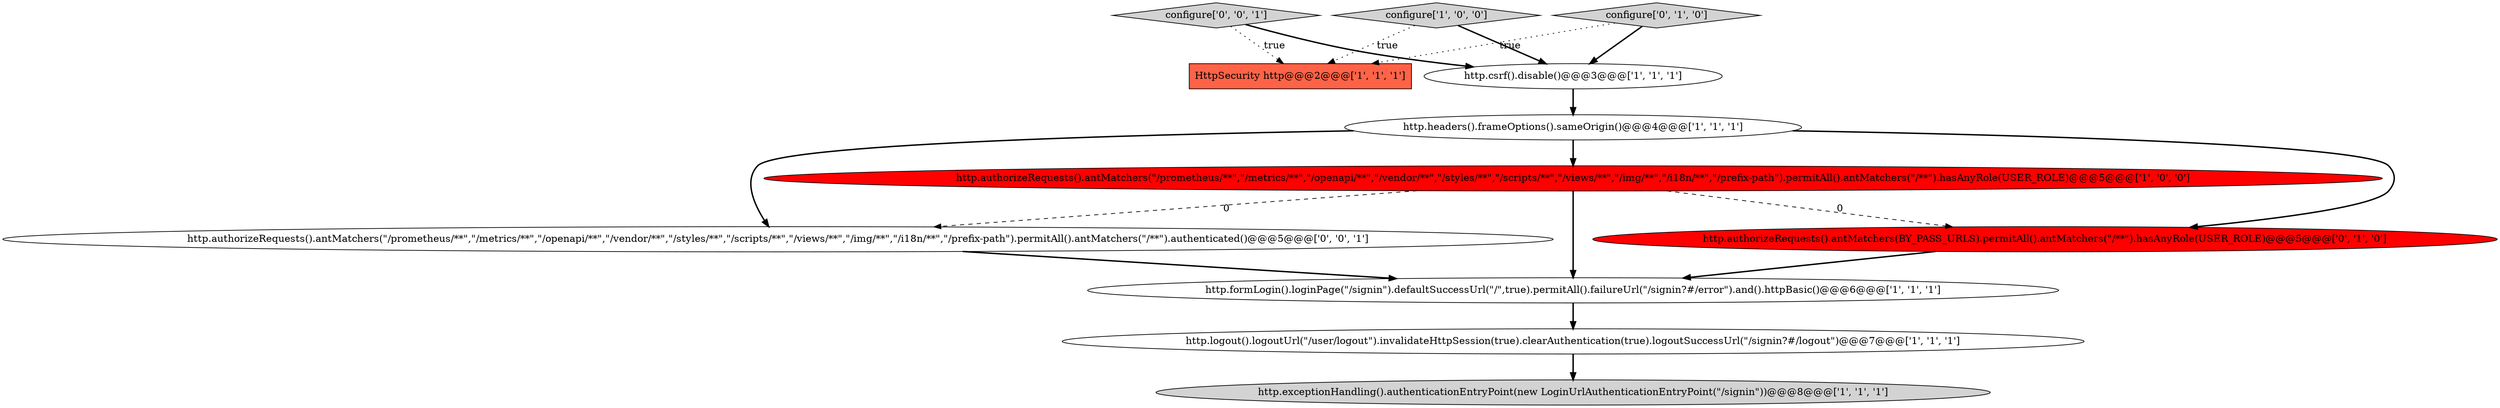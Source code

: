 digraph {
2 [style = filled, label = "http.logout().logoutUrl(\"/user/logout\").invalidateHttpSession(true).clearAuthentication(true).logoutSuccessUrl(\"/signin?#/logout\")@@@7@@@['1', '1', '1']", fillcolor = white, shape = ellipse image = "AAA0AAABBB1BBB"];
6 [style = filled, label = "http.headers().frameOptions().sameOrigin()@@@4@@@['1', '1', '1']", fillcolor = white, shape = ellipse image = "AAA0AAABBB1BBB"];
5 [style = filled, label = "HttpSecurity http@@@2@@@['1', '1', '1']", fillcolor = tomato, shape = box image = "AAA0AAABBB1BBB"];
1 [style = filled, label = "http.authorizeRequests().antMatchers(\"/prometheus/**\",\"/metrics/**\",\"/openapi/**\",\"/vendor/**\",\"/styles/**\",\"/scripts/**\",\"/views/**\",\"/img/**\",\"/i18n/**\",\"/prefix-path\").permitAll().antMatchers(\"/**\").hasAnyRole(USER_ROLE)@@@5@@@['1', '0', '0']", fillcolor = red, shape = ellipse image = "AAA1AAABBB1BBB"];
10 [style = filled, label = "configure['0', '0', '1']", fillcolor = lightgray, shape = diamond image = "AAA0AAABBB3BBB"];
3 [style = filled, label = "http.csrf().disable()@@@3@@@['1', '1', '1']", fillcolor = white, shape = ellipse image = "AAA0AAABBB1BBB"];
9 [style = filled, label = "http.authorizeRequests().antMatchers(BY_PASS_URLS).permitAll().antMatchers(\"/**\").hasAnyRole(USER_ROLE)@@@5@@@['0', '1', '0']", fillcolor = red, shape = ellipse image = "AAA1AAABBB2BBB"];
8 [style = filled, label = "configure['0', '1', '0']", fillcolor = lightgray, shape = diamond image = "AAA0AAABBB2BBB"];
11 [style = filled, label = "http.authorizeRequests().antMatchers(\"/prometheus/**\",\"/metrics/**\",\"/openapi/**\",\"/vendor/**\",\"/styles/**\",\"/scripts/**\",\"/views/**\",\"/img/**\",\"/i18n/**\",\"/prefix-path\").permitAll().antMatchers(\"/**\").authenticated()@@@5@@@['0', '0', '1']", fillcolor = white, shape = ellipse image = "AAA0AAABBB3BBB"];
4 [style = filled, label = "http.exceptionHandling().authenticationEntryPoint(new LoginUrlAuthenticationEntryPoint(\"/signin\"))@@@8@@@['1', '1', '1']", fillcolor = lightgray, shape = ellipse image = "AAA0AAABBB1BBB"];
0 [style = filled, label = "http.formLogin().loginPage(\"/signin\").defaultSuccessUrl(\"/\",true).permitAll().failureUrl(\"/signin?#/error\").and().httpBasic()@@@6@@@['1', '1', '1']", fillcolor = white, shape = ellipse image = "AAA0AAABBB1BBB"];
7 [style = filled, label = "configure['1', '0', '0']", fillcolor = lightgray, shape = diamond image = "AAA0AAABBB1BBB"];
6->1 [style = bold, label=""];
3->6 [style = bold, label=""];
10->3 [style = bold, label=""];
1->9 [style = dashed, label="0"];
11->0 [style = bold, label=""];
1->0 [style = bold, label=""];
6->9 [style = bold, label=""];
9->0 [style = bold, label=""];
8->5 [style = dotted, label="true"];
10->5 [style = dotted, label="true"];
2->4 [style = bold, label=""];
1->11 [style = dashed, label="0"];
6->11 [style = bold, label=""];
7->3 [style = bold, label=""];
7->5 [style = dotted, label="true"];
0->2 [style = bold, label=""];
8->3 [style = bold, label=""];
}
